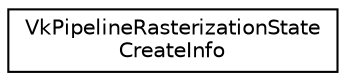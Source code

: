 digraph "Graphical Class Hierarchy"
{
 // LATEX_PDF_SIZE
  edge [fontname="Helvetica",fontsize="10",labelfontname="Helvetica",labelfontsize="10"];
  node [fontname="Helvetica",fontsize="10",shape=record];
  rankdir="LR";
  Node0 [label="VkPipelineRasterizationState\lCreateInfo",height=0.2,width=0.4,color="black", fillcolor="white", style="filled",URL="$structVkPipelineRasterizationStateCreateInfo.html",tooltip=" "];
}
